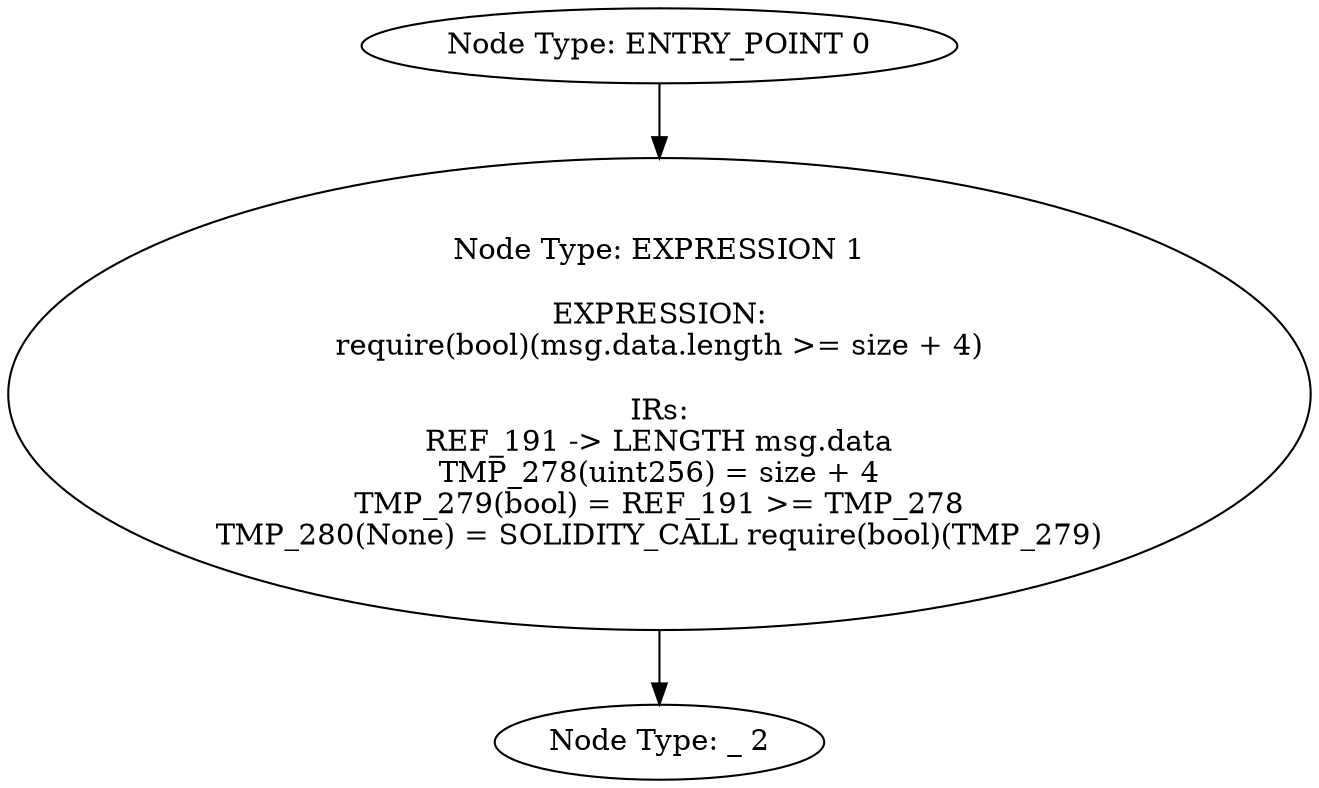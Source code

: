 digraph{
0[label="Node Type: ENTRY_POINT 0
"];
0->1;
1[label="Node Type: EXPRESSION 1

EXPRESSION:
require(bool)(msg.data.length >= size + 4)

IRs:
REF_191 -> LENGTH msg.data
TMP_278(uint256) = size + 4
TMP_279(bool) = REF_191 >= TMP_278
TMP_280(None) = SOLIDITY_CALL require(bool)(TMP_279)"];
1->2;
2[label="Node Type: _ 2
"];
}

